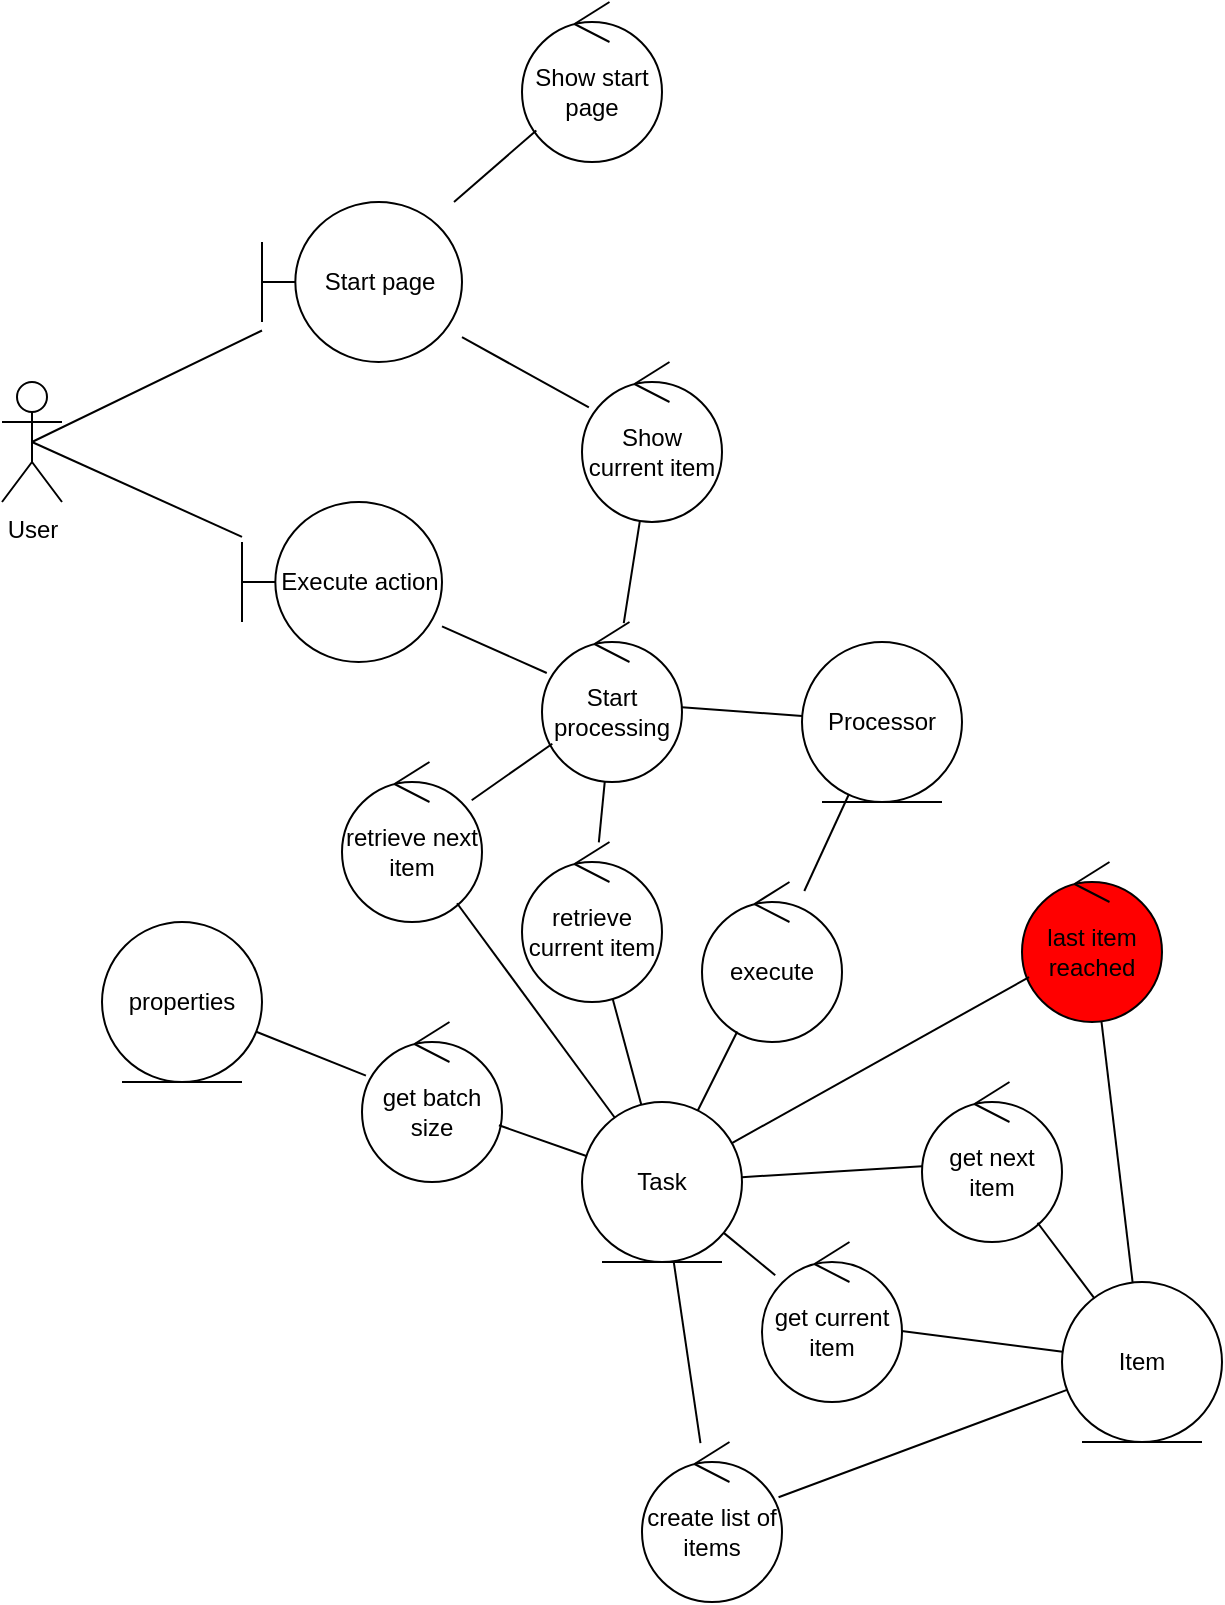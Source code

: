 <mxfile version="12.7.0" type="device"><diagram id="f6AuI1ZKcYd1RtRAIoq1" name="Page-1"><mxGraphModel dx="1422" dy="889" grid="1" gridSize="10" guides="1" tooltips="1" connect="1" arrows="1" fold="1" page="1" pageScale="1" pageWidth="1169" pageHeight="827" math="0" shadow="0"><root><mxCell id="0"/><mxCell id="1" parent="0"/><mxCell id="oBnVGDHnls2d_wAthwE7-5" value="User" style="shape=umlActor;verticalLabelPosition=bottom;labelBackgroundColor=#ffffff;verticalAlign=top;html=1;" vertex="1" parent="1"><mxGeometry x="80" y="210" width="30" height="60" as="geometry"/></mxCell><mxCell id="oBnVGDHnls2d_wAthwE7-8" value="Execute action" style="shape=umlBoundary;whiteSpace=wrap;html=1;" vertex="1" parent="1"><mxGeometry x="200" y="270" width="100" height="80" as="geometry"/></mxCell><mxCell id="oBnVGDHnls2d_wAthwE7-10" value="" style="endArrow=none;endFill=0;endSize=12;html=1;exitX=0.5;exitY=0.5;exitDx=0;exitDy=0;exitPerimeter=0;" edge="1" parent="1" source="oBnVGDHnls2d_wAthwE7-5" target="oBnVGDHnls2d_wAthwE7-8"><mxGeometry width="160" relative="1" as="geometry"><mxPoint x="160" y="420" as="sourcePoint"/><mxPoint x="320" y="420" as="targetPoint"/></mxGeometry></mxCell><mxCell id="oBnVGDHnls2d_wAthwE7-13" value="Start processing" style="ellipse;shape=umlControl;whiteSpace=wrap;html=1;" vertex="1" parent="1"><mxGeometry x="350" y="330" width="70" height="80" as="geometry"/></mxCell><mxCell id="oBnVGDHnls2d_wAthwE7-14" value="" style="endArrow=none;endFill=0;endSize=12;html=1;" edge="1" parent="1" source="oBnVGDHnls2d_wAthwE7-8" target="oBnVGDHnls2d_wAthwE7-13"><mxGeometry width="160" relative="1" as="geometry"><mxPoint x="270" y="320" as="sourcePoint"/><mxPoint x="210" y="297.419" as="targetPoint"/></mxGeometry></mxCell><mxCell id="oBnVGDHnls2d_wAthwE7-15" value="Processor" style="ellipse;shape=umlEntity;whiteSpace=wrap;html=1;" vertex="1" parent="1"><mxGeometry x="480" y="340" width="80" height="80" as="geometry"/></mxCell><mxCell id="oBnVGDHnls2d_wAthwE7-16" value="" style="endArrow=none;endFill=0;endSize=12;html=1;" edge="1" parent="1" source="oBnVGDHnls2d_wAthwE7-13" target="oBnVGDHnls2d_wAthwE7-15"><mxGeometry width="160" relative="1" as="geometry"><mxPoint x="310" y="342.222" as="sourcePoint"/><mxPoint x="362.38" y="365.502" as="targetPoint"/></mxGeometry></mxCell><mxCell id="oBnVGDHnls2d_wAthwE7-17" value="execute" style="ellipse;shape=umlControl;whiteSpace=wrap;html=1;" vertex="1" parent="1"><mxGeometry x="430" y="460" width="70" height="80" as="geometry"/></mxCell><mxCell id="oBnVGDHnls2d_wAthwE7-18" value="Task" style="ellipse;shape=umlEntity;whiteSpace=wrap;html=1;" vertex="1" parent="1"><mxGeometry x="370" y="570" width="80" height="80" as="geometry"/></mxCell><mxCell id="oBnVGDHnls2d_wAthwE7-19" value="" style="endArrow=none;endFill=0;endSize=12;html=1;" edge="1" parent="1" source="oBnVGDHnls2d_wAthwE7-17" target="oBnVGDHnls2d_wAthwE7-15"><mxGeometry width="160" relative="1" as="geometry"><mxPoint x="429.927" y="382.574" as="sourcePoint"/><mxPoint x="490.109" y="387.045" as="targetPoint"/></mxGeometry></mxCell><mxCell id="oBnVGDHnls2d_wAthwE7-20" value="" style="endArrow=none;endFill=0;endSize=12;html=1;" edge="1" parent="1" source="oBnVGDHnls2d_wAthwE7-17" target="oBnVGDHnls2d_wAthwE7-18"><mxGeometry width="160" relative="1" as="geometry"><mxPoint x="491.226" y="474.558" as="sourcePoint"/><mxPoint x="513.334" y="426.363" as="targetPoint"/></mxGeometry></mxCell><mxCell id="oBnVGDHnls2d_wAthwE7-21" value="get batch size" style="ellipse;shape=umlControl;whiteSpace=wrap;html=1;" vertex="1" parent="1"><mxGeometry x="260" y="530" width="70" height="80" as="geometry"/></mxCell><mxCell id="oBnVGDHnls2d_wAthwE7-22" value="properties" style="ellipse;shape=umlEntity;whiteSpace=wrap;html=1;" vertex="1" parent="1"><mxGeometry x="130" y="480" width="80" height="80" as="geometry"/></mxCell><mxCell id="oBnVGDHnls2d_wAthwE7-23" value="" style="endArrow=none;endFill=0;endSize=12;html=1;" edge="1" parent="1" source="oBnVGDHnls2d_wAthwE7-18" target="oBnVGDHnls2d_wAthwE7-21"><mxGeometry width="160" relative="1" as="geometry"><mxPoint x="328" y="660" as="sourcePoint"/><mxPoint x="437.889" y="584.223" as="targetPoint"/></mxGeometry></mxCell><mxCell id="oBnVGDHnls2d_wAthwE7-24" value="" style="endArrow=none;endFill=0;endSize=12;html=1;" edge="1" parent="1" source="oBnVGDHnls2d_wAthwE7-21" target="oBnVGDHnls2d_wAthwE7-22"><mxGeometry width="160" relative="1" as="geometry"><mxPoint x="382.195" y="606.932" as="sourcePoint"/><mxPoint x="338.484" y="591.646" as="targetPoint"/></mxGeometry></mxCell><mxCell id="oBnVGDHnls2d_wAthwE7-25" value="Item" style="ellipse;shape=umlEntity;whiteSpace=wrap;html=1;" vertex="1" parent="1"><mxGeometry x="610" y="660" width="80" height="80" as="geometry"/></mxCell><mxCell id="oBnVGDHnls2d_wAthwE7-26" value="create list of items" style="ellipse;shape=umlControl;whiteSpace=wrap;html=1;" vertex="1" parent="1"><mxGeometry x="400" y="740" width="70" height="80" as="geometry"/></mxCell><mxCell id="oBnVGDHnls2d_wAthwE7-27" value="get current item" style="ellipse;shape=umlControl;whiteSpace=wrap;html=1;" vertex="1" parent="1"><mxGeometry x="460" y="640" width="70" height="80" as="geometry"/></mxCell><mxCell id="oBnVGDHnls2d_wAthwE7-28" value="" style="endArrow=none;endFill=0;endSize=12;html=1;" edge="1" parent="1" source="oBnVGDHnls2d_wAthwE7-26" target="oBnVGDHnls2d_wAthwE7-18"><mxGeometry width="160" relative="1" as="geometry"><mxPoint x="457.635" y="544.73" as="sourcePoint"/><mxPoint x="437.889" y="584.223" as="targetPoint"/></mxGeometry></mxCell><mxCell id="oBnVGDHnls2d_wAthwE7-29" value="" style="endArrow=none;endFill=0;endSize=12;html=1;" edge="1" parent="1" source="oBnVGDHnls2d_wAthwE7-27" target="oBnVGDHnls2d_wAthwE7-18"><mxGeometry width="160" relative="1" as="geometry"><mxPoint x="501.434" y="648.666" as="sourcePoint"/><mxPoint x="457.78" y="633.141" as="targetPoint"/></mxGeometry></mxCell><mxCell id="oBnVGDHnls2d_wAthwE7-30" value="" style="endArrow=none;endFill=0;endSize=12;html=1;" edge="1" parent="1" source="oBnVGDHnls2d_wAthwE7-25" target="oBnVGDHnls2d_wAthwE7-27"><mxGeometry width="160" relative="1" as="geometry"><mxPoint x="451.066" y="700.307" as="sourcePoint"/><mxPoint x="434.359" y="657.334" as="targetPoint"/></mxGeometry></mxCell><mxCell id="oBnVGDHnls2d_wAthwE7-31" value="" style="endArrow=none;endFill=0;endSize=12;html=1;" edge="1" parent="1" source="oBnVGDHnls2d_wAthwE7-25" target="oBnVGDHnls2d_wAthwE7-26"><mxGeometry width="160" relative="1" as="geometry"><mxPoint x="620.373" y="715.449" as="sourcePoint"/><mxPoint x="499.746" y="732.189" as="targetPoint"/></mxGeometry></mxCell><mxCell id="oBnVGDHnls2d_wAthwE7-32" value="retrieve current item" style="ellipse;shape=umlControl;whiteSpace=wrap;html=1;" vertex="1" parent="1"><mxGeometry x="340" y="440" width="70" height="80" as="geometry"/></mxCell><mxCell id="oBnVGDHnls2d_wAthwE7-33" value="" style="endArrow=none;endFill=0;endSize=12;html=1;" edge="1" parent="1" source="oBnVGDHnls2d_wAthwE7-18" target="oBnVGDHnls2d_wAthwE7-32"><mxGeometry width="160" relative="1" as="geometry"><mxPoint x="451.066" y="700.307" as="sourcePoint"/><mxPoint x="434.359" y="657.334" as="targetPoint"/></mxGeometry></mxCell><mxCell id="oBnVGDHnls2d_wAthwE7-34" value="" style="endArrow=none;endFill=0;endSize=12;html=1;" edge="1" parent="1" source="oBnVGDHnls2d_wAthwE7-32" target="oBnVGDHnls2d_wAthwE7-13"><mxGeometry width="160" relative="1" as="geometry"><mxPoint x="406.859" y="582.22" as="sourcePoint"/><mxPoint x="387.875" y="527.195" as="targetPoint"/></mxGeometry></mxCell><mxCell id="oBnVGDHnls2d_wAthwE7-35" value="Start page" style="shape=umlBoundary;whiteSpace=wrap;html=1;" vertex="1" parent="1"><mxGeometry x="210" y="120" width="100" height="80" as="geometry"/></mxCell><mxCell id="oBnVGDHnls2d_wAthwE7-36" value="Show start page" style="ellipse;shape=umlControl;whiteSpace=wrap;html=1;" vertex="1" parent="1"><mxGeometry x="340" y="20" width="70" height="80" as="geometry"/></mxCell><mxCell id="oBnVGDHnls2d_wAthwE7-37" value="" style="endArrow=none;endFill=0;endSize=12;html=1;exitX=0.5;exitY=0.5;exitDx=0;exitDy=0;exitPerimeter=0;" edge="1" parent="1" source="oBnVGDHnls2d_wAthwE7-5" target="oBnVGDHnls2d_wAthwE7-35"><mxGeometry width="160" relative="1" as="geometry"><mxPoint x="310" y="342.222" as="sourcePoint"/><mxPoint x="362.38" y="365.502" as="targetPoint"/></mxGeometry></mxCell><mxCell id="oBnVGDHnls2d_wAthwE7-38" value="" style="endArrow=none;endFill=0;endSize=12;html=1;" edge="1" parent="1" source="oBnVGDHnls2d_wAthwE7-35" target="oBnVGDHnls2d_wAthwE7-36"><mxGeometry width="160" relative="1" as="geometry"><mxPoint x="105" y="250" as="sourcePoint"/><mxPoint x="220" y="194.242" as="targetPoint"/></mxGeometry></mxCell><mxCell id="oBnVGDHnls2d_wAthwE7-39" value="Show current item" style="ellipse;shape=umlControl;whiteSpace=wrap;html=1;" vertex="1" parent="1"><mxGeometry x="370" y="200" width="70" height="80" as="geometry"/></mxCell><mxCell id="oBnVGDHnls2d_wAthwE7-40" value="" style="endArrow=none;endFill=0;endSize=12;html=1;" edge="1" parent="1" source="oBnVGDHnls2d_wAthwE7-13" target="oBnVGDHnls2d_wAthwE7-39"><mxGeometry width="160" relative="1" as="geometry"><mxPoint x="430" y="330" as="sourcePoint"/><mxPoint x="387.879" y="419.163" as="targetPoint"/></mxGeometry></mxCell><mxCell id="oBnVGDHnls2d_wAthwE7-41" value="" style="endArrow=none;endFill=0;endSize=12;html=1;" edge="1" parent="1" source="oBnVGDHnls2d_wAthwE7-39" target="oBnVGDHnls2d_wAthwE7-35"><mxGeometry width="160" relative="1" as="geometry"><mxPoint x="400.701" y="340.534" as="sourcePoint"/><mxPoint x="408.939" y="289.396" as="targetPoint"/></mxGeometry></mxCell><mxCell id="oBnVGDHnls2d_wAthwE7-42" value="get next item" style="ellipse;shape=umlControl;whiteSpace=wrap;html=1;" vertex="1" parent="1"><mxGeometry x="540" y="560" width="70" height="80" as="geometry"/></mxCell><mxCell id="oBnVGDHnls2d_wAthwE7-43" value="" style="endArrow=none;endFill=0;endSize=12;html=1;" edge="1" parent="1" source="oBnVGDHnls2d_wAthwE7-25" target="oBnVGDHnls2d_wAthwE7-42"><mxGeometry width="160" relative="1" as="geometry"><mxPoint x="620.373" y="715.449" as="sourcePoint"/><mxPoint x="499.746" y="732.189" as="targetPoint"/></mxGeometry></mxCell><mxCell id="oBnVGDHnls2d_wAthwE7-44" value="" style="endArrow=none;endFill=0;endSize=12;html=1;" edge="1" parent="1" source="oBnVGDHnls2d_wAthwE7-42" target="oBnVGDHnls2d_wAthwE7-18"><mxGeometry width="160" relative="1" as="geometry"><mxPoint x="451.066" y="700.307" as="sourcePoint"/><mxPoint x="434.359" y="657.334" as="targetPoint"/></mxGeometry></mxCell><mxCell id="oBnVGDHnls2d_wAthwE7-45" value="retrieve next item" style="ellipse;shape=umlControl;whiteSpace=wrap;html=1;" vertex="1" parent="1"><mxGeometry x="250" y="400" width="70" height="80" as="geometry"/></mxCell><mxCell id="oBnVGDHnls2d_wAthwE7-46" value="" style="endArrow=none;endFill=0;endSize=12;html=1;" edge="1" parent="1" source="oBnVGDHnls2d_wAthwE7-18" target="oBnVGDHnls2d_wAthwE7-45"><mxGeometry width="160" relative="1" as="geometry"><mxPoint x="409.799" y="581.323" as="sourcePoint"/><mxPoint x="395.293" y="528.231" as="targetPoint"/></mxGeometry></mxCell><mxCell id="oBnVGDHnls2d_wAthwE7-47" value="" style="endArrow=none;endFill=0;endSize=12;html=1;" edge="1" parent="1" source="oBnVGDHnls2d_wAthwE7-45" target="oBnVGDHnls2d_wAthwE7-13"><mxGeometry width="160" relative="1" as="geometry"><mxPoint x="395.149" y="588.656" as="sourcePoint"/><mxPoint x="308.522" y="479.62" as="targetPoint"/></mxGeometry></mxCell><mxCell id="oBnVGDHnls2d_wAthwE7-48" value="last item reached" style="ellipse;shape=umlControl;whiteSpace=wrap;html=1;fillColor=#FF0000;" vertex="1" parent="1"><mxGeometry x="590" y="450" width="70" height="80" as="geometry"/></mxCell><mxCell id="oBnVGDHnls2d_wAthwE7-49" value="" style="endArrow=none;endFill=0;endSize=12;html=1;" edge="1" parent="1" source="oBnVGDHnls2d_wAthwE7-25" target="oBnVGDHnls2d_wAthwE7-48"><mxGeometry width="160" relative="1" as="geometry"><mxPoint x="635.926" y="678.056" as="sourcePoint"/><mxPoint x="607.778" y="640.37" as="targetPoint"/></mxGeometry></mxCell><mxCell id="oBnVGDHnls2d_wAthwE7-50" value="" style="endArrow=none;endFill=0;endSize=12;html=1;" edge="1" parent="1" source="oBnVGDHnls2d_wAthwE7-18" target="oBnVGDHnls2d_wAthwE7-48"><mxGeometry width="160" relative="1" as="geometry"><mxPoint x="657.008" y="670.112" as="sourcePoint"/><mxPoint x="647.989" y="549.854" as="targetPoint"/></mxGeometry></mxCell></root></mxGraphModel></diagram></mxfile>